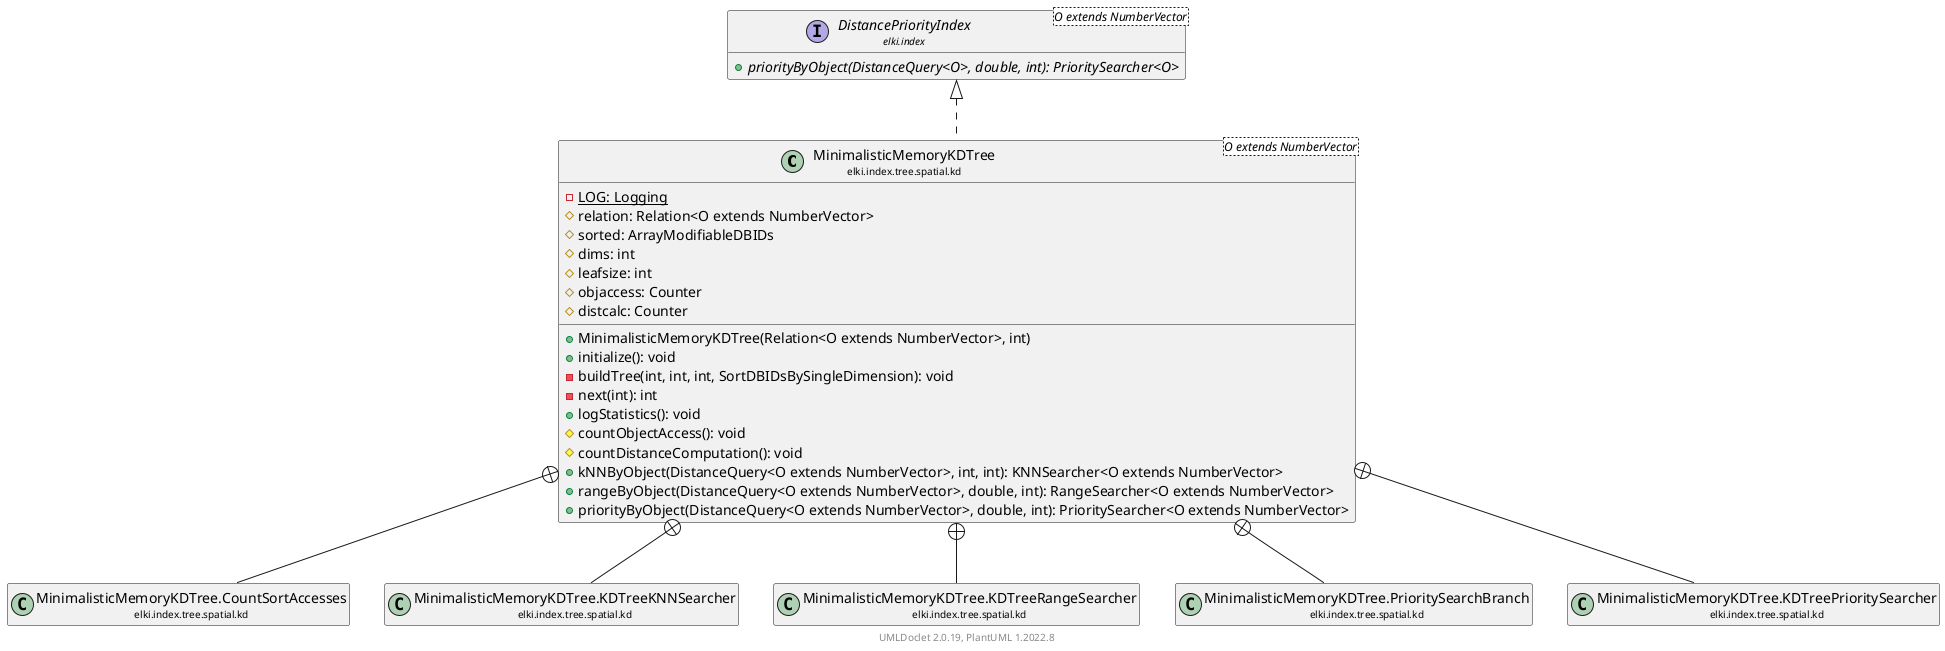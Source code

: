 @startuml
    remove .*\.(Instance|Par|Parameterizer|Factory)$
    set namespaceSeparator none
    hide empty fields
    hide empty methods

    class "<size:14>MinimalisticMemoryKDTree\n<size:10>elki.index.tree.spatial.kd" as elki.index.tree.spatial.kd.MinimalisticMemoryKDTree<O extends NumberVector> [[MinimalisticMemoryKDTree.html]] {
        {static} -LOG: Logging
        #relation: Relation<O extends NumberVector>
        #sorted: ArrayModifiableDBIDs
        #dims: int
        #leafsize: int
        #objaccess: Counter
        #distcalc: Counter
        +MinimalisticMemoryKDTree(Relation<O extends NumberVector>, int)
        +initialize(): void
        -buildTree(int, int, int, SortDBIDsBySingleDimension): void
        -next(int): int
        +logStatistics(): void
        #countObjectAccess(): void
        #countDistanceComputation(): void
        +kNNByObject(DistanceQuery<O extends NumberVector>, int, int): KNNSearcher<O extends NumberVector>
        +rangeByObject(DistanceQuery<O extends NumberVector>, double, int): RangeSearcher<O extends NumberVector>
        +priorityByObject(DistanceQuery<O extends NumberVector>, double, int): PrioritySearcher<O extends NumberVector>
    }

    interface "<size:14>DistancePriorityIndex\n<size:10>elki.index" as elki.index.DistancePriorityIndex<O extends NumberVector> [[../../../DistancePriorityIndex.html]] {
        {abstract} +priorityByObject(DistanceQuery<O>, double, int): PrioritySearcher<O>
    }
    class "<size:14>MinimalisticMemoryKDTree.CountSortAccesses\n<size:10>elki.index.tree.spatial.kd" as elki.index.tree.spatial.kd.MinimalisticMemoryKDTree.CountSortAccesses [[MinimalisticMemoryKDTree.CountSortAccesses.html]]
    class "<size:14>MinimalisticMemoryKDTree.KDTreeKNNSearcher\n<size:10>elki.index.tree.spatial.kd" as elki.index.tree.spatial.kd.MinimalisticMemoryKDTree.KDTreeKNNSearcher [[MinimalisticMemoryKDTree.KDTreeKNNSearcher.html]]
    class "<size:14>MinimalisticMemoryKDTree.KDTreeRangeSearcher\n<size:10>elki.index.tree.spatial.kd" as elki.index.tree.spatial.kd.MinimalisticMemoryKDTree.KDTreeRangeSearcher [[MinimalisticMemoryKDTree.KDTreeRangeSearcher.html]]
    class "<size:14>MinimalisticMemoryKDTree.PrioritySearchBranch\n<size:10>elki.index.tree.spatial.kd" as elki.index.tree.spatial.kd.MinimalisticMemoryKDTree.PrioritySearchBranch [[MinimalisticMemoryKDTree.PrioritySearchBranch.html]]
    class "<size:14>MinimalisticMemoryKDTree.KDTreePrioritySearcher\n<size:10>elki.index.tree.spatial.kd" as elki.index.tree.spatial.kd.MinimalisticMemoryKDTree.KDTreePrioritySearcher [[MinimalisticMemoryKDTree.KDTreePrioritySearcher.html]]
    class "<size:14>MinimalisticMemoryKDTree.Factory\n<size:10>elki.index.tree.spatial.kd" as elki.index.tree.spatial.kd.MinimalisticMemoryKDTree.Factory<O extends NumberVector> [[MinimalisticMemoryKDTree.Factory.html]]

    elki.index.DistancePriorityIndex <|.. elki.index.tree.spatial.kd.MinimalisticMemoryKDTree
    elki.index.tree.spatial.kd.MinimalisticMemoryKDTree +-- elki.index.tree.spatial.kd.MinimalisticMemoryKDTree.CountSortAccesses
    elki.index.tree.spatial.kd.MinimalisticMemoryKDTree +-- elki.index.tree.spatial.kd.MinimalisticMemoryKDTree.KDTreeKNNSearcher
    elki.index.tree.spatial.kd.MinimalisticMemoryKDTree +-- elki.index.tree.spatial.kd.MinimalisticMemoryKDTree.KDTreeRangeSearcher
    elki.index.tree.spatial.kd.MinimalisticMemoryKDTree +-- elki.index.tree.spatial.kd.MinimalisticMemoryKDTree.PrioritySearchBranch
    elki.index.tree.spatial.kd.MinimalisticMemoryKDTree +-- elki.index.tree.spatial.kd.MinimalisticMemoryKDTree.KDTreePrioritySearcher
    elki.index.tree.spatial.kd.MinimalisticMemoryKDTree +-- elki.index.tree.spatial.kd.MinimalisticMemoryKDTree.Factory

    center footer UMLDoclet 2.0.19, PlantUML 1.2022.8
@enduml
